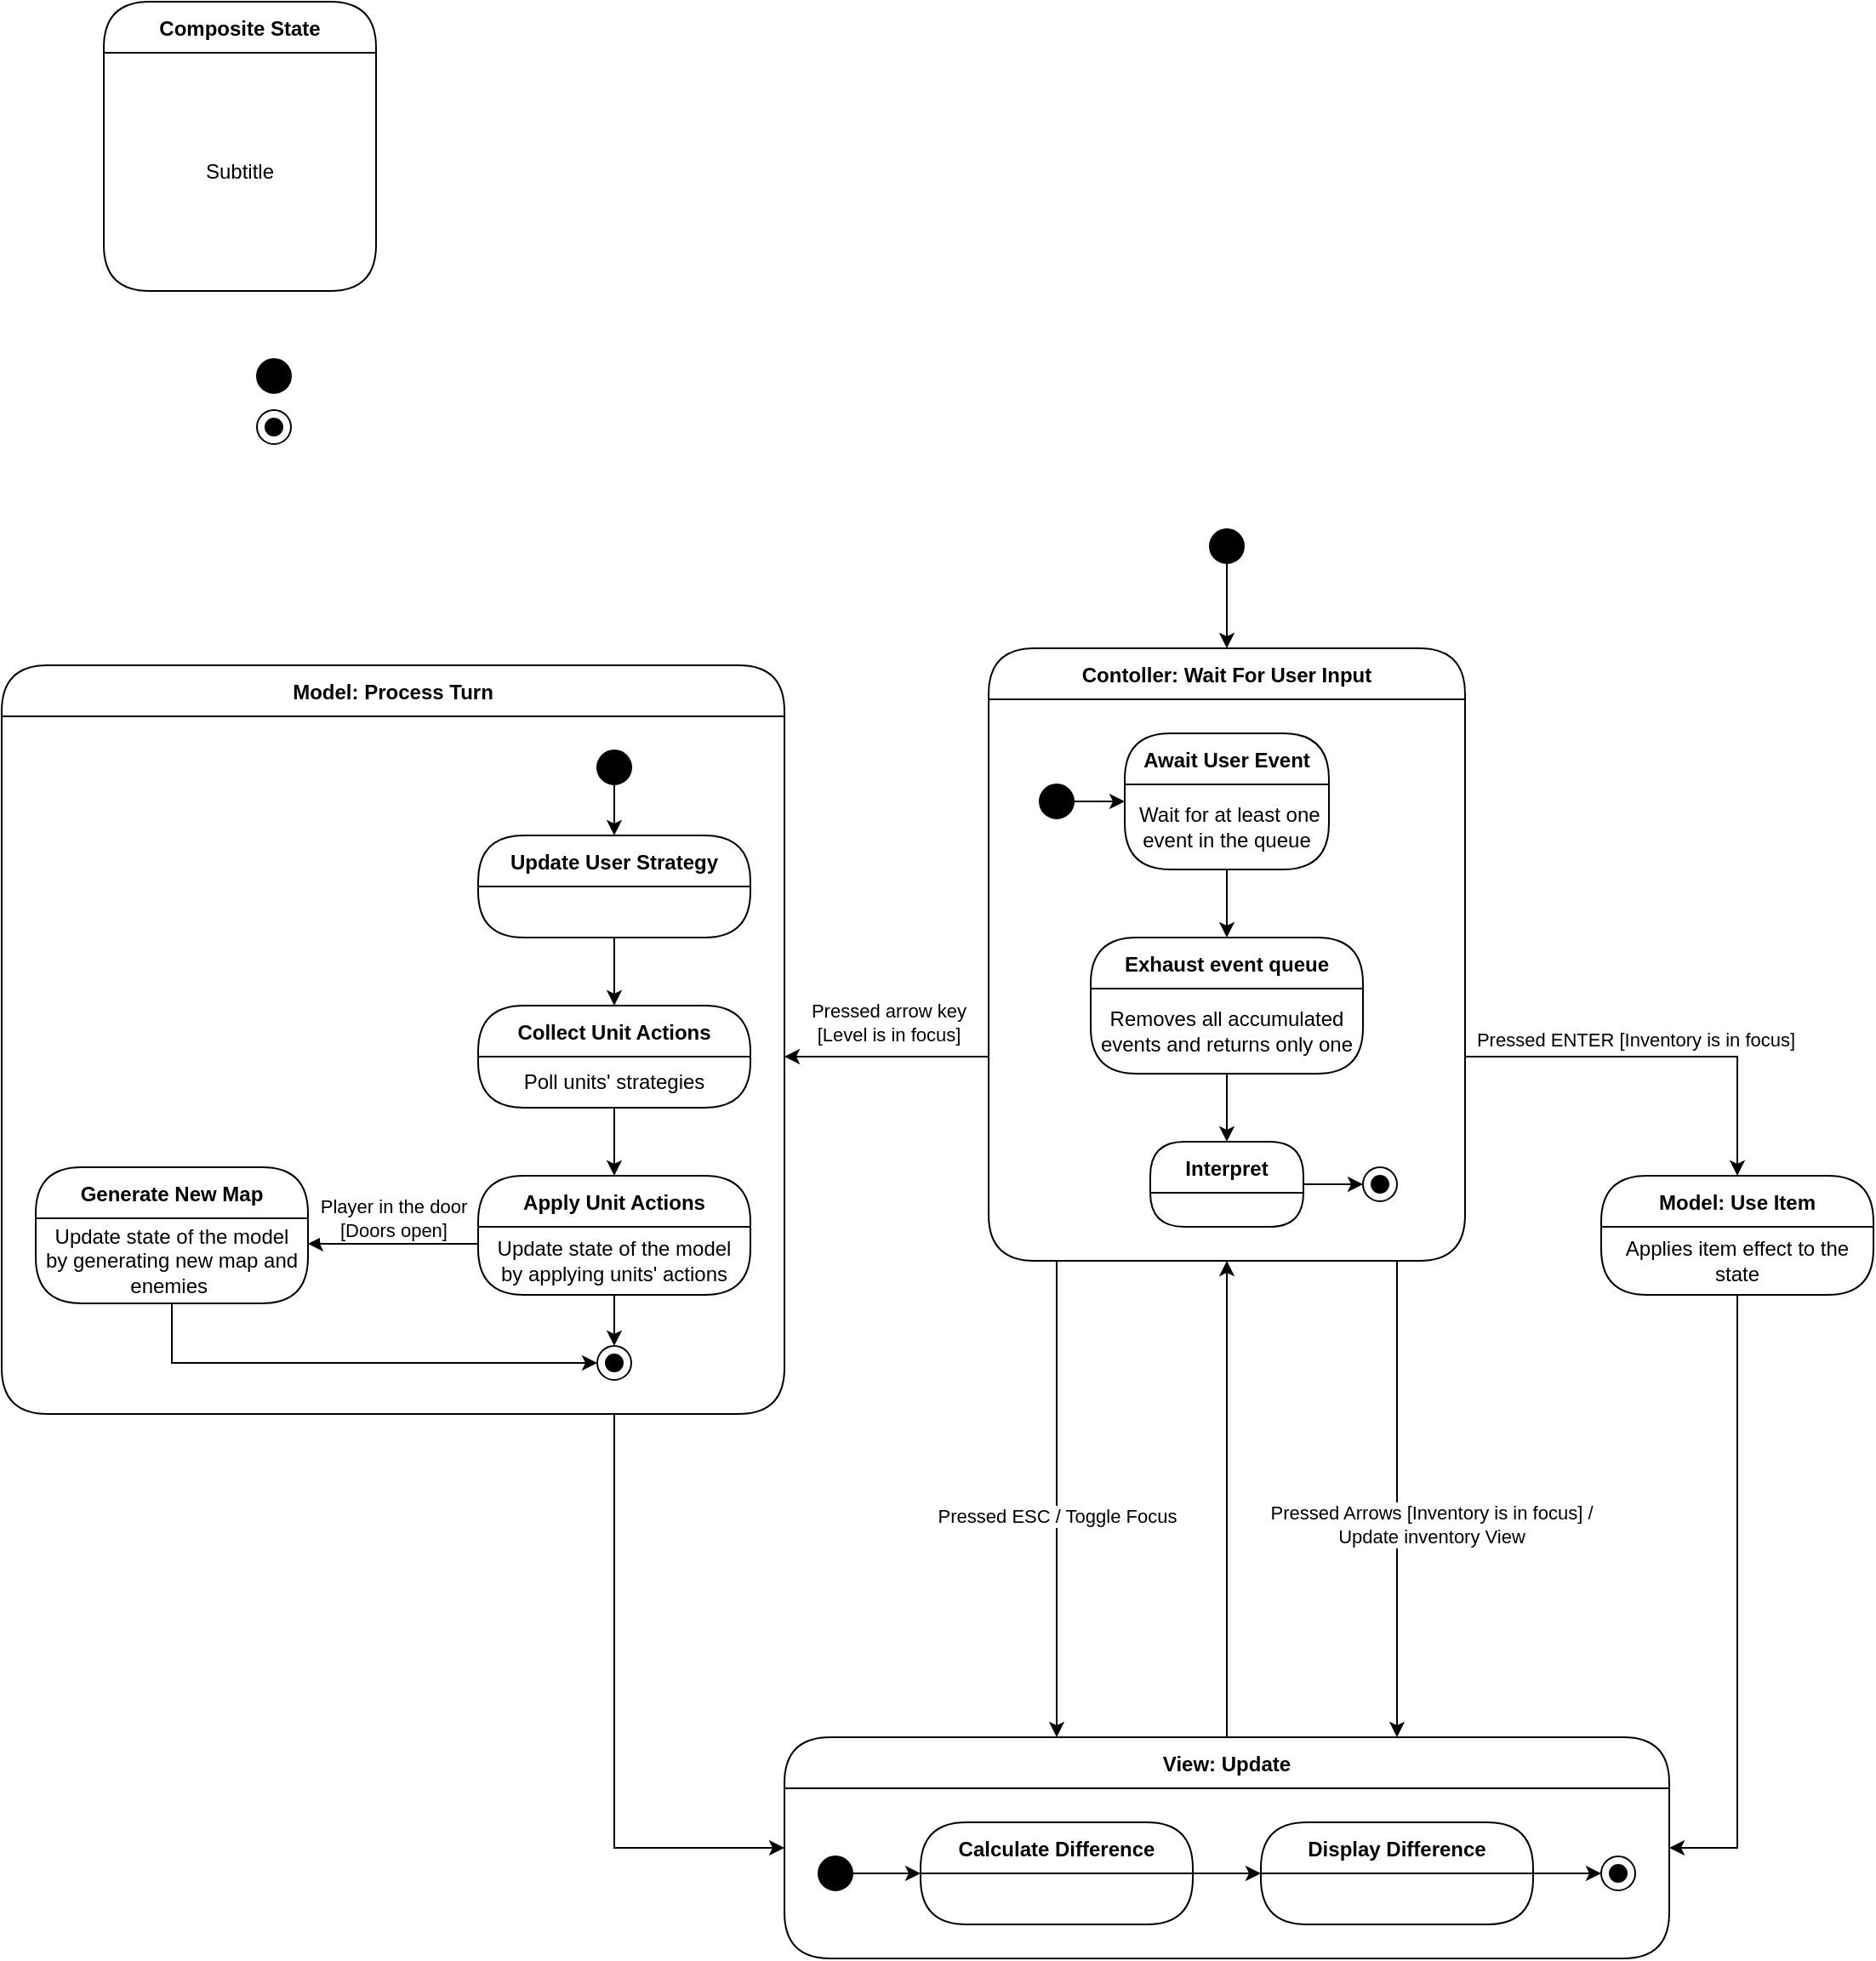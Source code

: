 <mxfile version="21.4.0" type="device">
  <diagram name="Page-1" id="9w3ssxjq3Kh23acpz0Gw">
    <mxGraphModel dx="3724" dy="2727" grid="1" gridSize="10" guides="1" tooltips="1" connect="1" arrows="1" fold="1" page="1" pageScale="1" pageWidth="850" pageHeight="1100" math="0" shadow="0">
      <root>
        <mxCell id="0" />
        <mxCell id="1" parent="0" />
        <mxCell id="SMP5WUyfU0Ec7UTwLO24-4" value="Composite State" style="swimlane;fontStyle=1;align=center;verticalAlign=middle;childLayout=stackLayout;horizontal=1;startSize=30;horizontalStack=0;resizeParent=0;resizeLast=1;container=0;collapsible=0;rounded=1;arcSize=30;swimlaneFillColor=none;dropTarget=0;" vertex="1" parent="1">
          <mxGeometry x="-240" y="-140" width="160" height="170" as="geometry" />
        </mxCell>
        <mxCell id="SMP5WUyfU0Ec7UTwLO24-5" value="Subtitle" style="text;html=1;align=center;verticalAlign=middle;spacingLeft=4;spacingRight=4;whiteSpace=wrap;overflow=hidden;rotatable=0;" vertex="1" parent="SMP5WUyfU0Ec7UTwLO24-4">
          <mxGeometry y="30" width="160" height="140" as="geometry" />
        </mxCell>
        <mxCell id="SMP5WUyfU0Ec7UTwLO24-20" value="" style="shape=ellipse;html=1;fillColor=strokeColor;fontSize=18;fontColor=#ffffff;" vertex="1" parent="1">
          <mxGeometry x="-150" y="70" width="20" height="20" as="geometry" />
        </mxCell>
        <mxCell id="SMP5WUyfU0Ec7UTwLO24-26" value="" style="shape=mxgraph.sysml.actFinal;html=1;verticalLabelPosition=bottom;labelBackgroundColor=#ffffff;verticalAlign=top;" vertex="1" parent="1">
          <mxGeometry x="-150" y="100" width="20" height="20" as="geometry" />
        </mxCell>
        <mxCell id="SMP5WUyfU0Ec7UTwLO24-34" style="edgeStyle=orthogonalEdgeStyle;rounded=0;orthogonalLoop=1;jettySize=auto;html=1;entryX=0.5;entryY=0;entryDx=0;entryDy=0;" edge="1" parent="1" source="SMP5WUyfU0Ec7UTwLO24-32" target="SMP5WUyfU0Ec7UTwLO24-10">
          <mxGeometry relative="1" as="geometry" />
        </mxCell>
        <mxCell id="SMP5WUyfU0Ec7UTwLO24-32" value="" style="shape=ellipse;html=1;fillColor=strokeColor;fontSize=18;fontColor=#ffffff;" vertex="1" parent="1">
          <mxGeometry x="410" y="170" width="20" height="20" as="geometry" />
        </mxCell>
        <mxCell id="SMP5WUyfU0Ec7UTwLO24-33" value="" style="group" vertex="1" connectable="0" parent="1">
          <mxGeometry x="280" y="240" width="280" height="360" as="geometry" />
        </mxCell>
        <mxCell id="SMP5WUyfU0Ec7UTwLO24-10" value="Contoller: Wait For User Input" style="swimlane;fontStyle=1;align=center;verticalAlign=middle;childLayout=stackLayout;horizontal=1;startSize=30;horizontalStack=0;resizeParent=0;resizeLast=1;container=0;collapsible=0;rounded=1;arcSize=30;swimlaneFillColor=none;dropTarget=0;" vertex="1" parent="SMP5WUyfU0Ec7UTwLO24-33">
          <mxGeometry width="280" height="360" as="geometry" />
        </mxCell>
        <mxCell id="SMP5WUyfU0Ec7UTwLO24-30" value="" style="group" vertex="1" connectable="0" parent="SMP5WUyfU0Ec7UTwLO24-33">
          <mxGeometry x="30" y="50" width="210" height="290" as="geometry" />
        </mxCell>
        <mxCell id="SMP5WUyfU0Ec7UTwLO24-12" value="Await User Event" style="swimlane;fontStyle=1;align=center;verticalAlign=middle;childLayout=stackLayout;horizontal=1;startSize=30;horizontalStack=0;resizeParent=0;resizeLast=1;container=0;collapsible=0;rounded=1;arcSize=30;swimlaneFillColor=none;dropTarget=0;" vertex="1" parent="SMP5WUyfU0Ec7UTwLO24-30">
          <mxGeometry x="50" width="120" height="80" as="geometry" />
        </mxCell>
        <mxCell id="SMP5WUyfU0Ec7UTwLO24-13" value="&amp;nbsp;Wait for at least one event in the queue" style="text;html=1;align=center;verticalAlign=middle;spacingLeft=4;spacingRight=4;whiteSpace=wrap;overflow=hidden;rotatable=0;" vertex="1" parent="SMP5WUyfU0Ec7UTwLO24-12">
          <mxGeometry y="30" width="120" height="50" as="geometry" />
        </mxCell>
        <mxCell id="SMP5WUyfU0Ec7UTwLO24-23" value="&amp;nbsp;Wait for at least one event in the queue" style="text;html=1;align=center;verticalAlign=middle;spacingLeft=4;spacingRight=4;whiteSpace=wrap;overflow=hidden;rotatable=0;" vertex="1" parent="SMP5WUyfU0Ec7UTwLO24-12">
          <mxGeometry y="80" width="120" as="geometry" />
        </mxCell>
        <mxCell id="SMP5WUyfU0Ec7UTwLO24-14" value="Exhaust event queue" style="swimlane;fontStyle=1;align=center;verticalAlign=middle;childLayout=stackLayout;horizontal=1;startSize=30;horizontalStack=0;resizeParent=0;resizeLast=1;container=0;collapsible=0;rounded=1;arcSize=30;swimlaneFillColor=none;dropTarget=0;" vertex="1" parent="SMP5WUyfU0Ec7UTwLO24-30">
          <mxGeometry x="30" y="120" width="160" height="80" as="geometry" />
        </mxCell>
        <mxCell id="SMP5WUyfU0Ec7UTwLO24-15" value="Removes all accumulated events and returns only one" style="text;html=1;align=center;verticalAlign=middle;spacingLeft=4;spacingRight=4;whiteSpace=wrap;overflow=hidden;rotatable=0;" vertex="1" parent="SMP5WUyfU0Ec7UTwLO24-14">
          <mxGeometry y="30" width="160" height="50" as="geometry" />
        </mxCell>
        <mxCell id="SMP5WUyfU0Ec7UTwLO24-24" style="edgeStyle=orthogonalEdgeStyle;rounded=0;orthogonalLoop=1;jettySize=auto;html=1;entryX=0.5;entryY=0;entryDx=0;entryDy=0;" edge="1" parent="SMP5WUyfU0Ec7UTwLO24-30" source="SMP5WUyfU0Ec7UTwLO24-12" target="SMP5WUyfU0Ec7UTwLO24-14">
          <mxGeometry relative="1" as="geometry" />
        </mxCell>
        <mxCell id="SMP5WUyfU0Ec7UTwLO24-17" value="Interpret" style="swimlane;fontStyle=1;align=center;verticalAlign=middle;childLayout=stackLayout;horizontal=1;startSize=30;horizontalStack=0;resizeParent=0;resizeLast=1;container=0;collapsible=0;rounded=1;arcSize=30;swimlaneFillColor=none;dropTarget=0;" vertex="1" parent="SMP5WUyfU0Ec7UTwLO24-30">
          <mxGeometry x="65" y="240" width="90" height="50" as="geometry" />
        </mxCell>
        <mxCell id="SMP5WUyfU0Ec7UTwLO24-22" style="edgeStyle=orthogonalEdgeStyle;rounded=0;orthogonalLoop=1;jettySize=auto;html=1;" edge="1" parent="SMP5WUyfU0Ec7UTwLO24-30" source="SMP5WUyfU0Ec7UTwLO24-21" target="SMP5WUyfU0Ec7UTwLO24-12">
          <mxGeometry relative="1" as="geometry" />
        </mxCell>
        <mxCell id="SMP5WUyfU0Ec7UTwLO24-21" value="" style="shape=ellipse;html=1;fillColor=strokeColor;fontSize=18;fontColor=#ffffff;" vertex="1" parent="SMP5WUyfU0Ec7UTwLO24-30">
          <mxGeometry y="30" width="20" height="20" as="geometry" />
        </mxCell>
        <mxCell id="SMP5WUyfU0Ec7UTwLO24-25" style="edgeStyle=orthogonalEdgeStyle;rounded=0;orthogonalLoop=1;jettySize=auto;html=1;entryX=0.5;entryY=0;entryDx=0;entryDy=0;" edge="1" parent="SMP5WUyfU0Ec7UTwLO24-30" source="SMP5WUyfU0Ec7UTwLO24-15" target="SMP5WUyfU0Ec7UTwLO24-17">
          <mxGeometry relative="1" as="geometry" />
        </mxCell>
        <mxCell id="SMP5WUyfU0Ec7UTwLO24-27" value="" style="shape=mxgraph.sysml.actFinal;html=1;verticalLabelPosition=bottom;labelBackgroundColor=#ffffff;verticalAlign=top;" vertex="1" parent="SMP5WUyfU0Ec7UTwLO24-30">
          <mxGeometry x="190" y="255" width="20" height="20" as="geometry" />
        </mxCell>
        <mxCell id="SMP5WUyfU0Ec7UTwLO24-29" style="edgeStyle=orthogonalEdgeStyle;rounded=0;orthogonalLoop=1;jettySize=auto;html=1;entryX=0;entryY=0.5;entryDx=0;entryDy=0;entryPerimeter=0;" edge="1" parent="SMP5WUyfU0Ec7UTwLO24-30" source="SMP5WUyfU0Ec7UTwLO24-17" target="SMP5WUyfU0Ec7UTwLO24-27">
          <mxGeometry relative="1" as="geometry" />
        </mxCell>
        <mxCell id="SMP5WUyfU0Ec7UTwLO24-47" value="" style="group" vertex="1" connectable="0" parent="1">
          <mxGeometry x="160" y="880" width="520" height="130" as="geometry" />
        </mxCell>
        <mxCell id="SMP5WUyfU0Ec7UTwLO24-70" style="edgeStyle=orthogonalEdgeStyle;rounded=0;orthogonalLoop=1;jettySize=auto;html=1;" edge="1" parent="SMP5WUyfU0Ec7UTwLO24-47" source="SMP5WUyfU0Ec7UTwLO24-35">
          <mxGeometry relative="1" as="geometry">
            <mxPoint x="260" y="-280" as="targetPoint" />
            <Array as="points">
              <mxPoint x="260" y="-280" />
            </Array>
          </mxGeometry>
        </mxCell>
        <mxCell id="SMP5WUyfU0Ec7UTwLO24-35" value="View: Update" style="swimlane;fontStyle=1;align=center;verticalAlign=middle;childLayout=stackLayout;horizontal=1;startSize=30;horizontalStack=0;resizeParent=0;resizeLast=1;container=0;collapsible=0;rounded=1;arcSize=30;swimlaneFillColor=none;dropTarget=0;" vertex="1" parent="SMP5WUyfU0Ec7UTwLO24-47">
          <mxGeometry width="520" height="130" as="geometry" />
        </mxCell>
        <mxCell id="SMP5WUyfU0Ec7UTwLO24-46" value="" style="group" vertex="1" connectable="0" parent="SMP5WUyfU0Ec7UTwLO24-47">
          <mxGeometry x="20" y="50" width="480" height="60" as="geometry" />
        </mxCell>
        <mxCell id="SMP5WUyfU0Ec7UTwLO24-37" value="" style="shape=ellipse;html=1;fillColor=strokeColor;fontSize=18;fontColor=#ffffff;" vertex="1" parent="SMP5WUyfU0Ec7UTwLO24-46">
          <mxGeometry y="20" width="20" height="20" as="geometry" />
        </mxCell>
        <mxCell id="SMP5WUyfU0Ec7UTwLO24-38" value="" style="shape=mxgraph.sysml.actFinal;html=1;verticalLabelPosition=bottom;labelBackgroundColor=#ffffff;verticalAlign=top;" vertex="1" parent="SMP5WUyfU0Ec7UTwLO24-46">
          <mxGeometry x="460" y="20" width="20" height="20" as="geometry" />
        </mxCell>
        <mxCell id="SMP5WUyfU0Ec7UTwLO24-39" value="Calculate Difference" style="swimlane;fontStyle=1;align=center;verticalAlign=middle;childLayout=stackLayout;horizontal=1;startSize=30;horizontalStack=0;resizeParent=0;resizeLast=1;container=0;collapsible=0;rounded=1;arcSize=30;swimlaneFillColor=none;dropTarget=0;" vertex="1" parent="SMP5WUyfU0Ec7UTwLO24-46">
          <mxGeometry x="60" width="160" height="60" as="geometry" />
        </mxCell>
        <mxCell id="SMP5WUyfU0Ec7UTwLO24-42" style="edgeStyle=orthogonalEdgeStyle;rounded=0;orthogonalLoop=1;jettySize=auto;html=1;" edge="1" parent="SMP5WUyfU0Ec7UTwLO24-46" source="SMP5WUyfU0Ec7UTwLO24-37" target="SMP5WUyfU0Ec7UTwLO24-39">
          <mxGeometry relative="1" as="geometry" />
        </mxCell>
        <mxCell id="SMP5WUyfU0Ec7UTwLO24-45" style="edgeStyle=orthogonalEdgeStyle;rounded=0;orthogonalLoop=1;jettySize=auto;html=1;entryX=0;entryY=0.5;entryDx=0;entryDy=0;entryPerimeter=0;" edge="1" parent="SMP5WUyfU0Ec7UTwLO24-46" source="SMP5WUyfU0Ec7UTwLO24-41" target="SMP5WUyfU0Ec7UTwLO24-38">
          <mxGeometry relative="1" as="geometry" />
        </mxCell>
        <mxCell id="SMP5WUyfU0Ec7UTwLO24-41" value="Display Difference" style="swimlane;fontStyle=1;align=center;verticalAlign=middle;childLayout=stackLayout;horizontal=1;startSize=30;horizontalStack=0;resizeParent=0;resizeLast=1;container=0;collapsible=0;rounded=1;arcSize=30;swimlaneFillColor=none;dropTarget=0;" vertex="1" parent="SMP5WUyfU0Ec7UTwLO24-46">
          <mxGeometry x="260" width="160" height="60" as="geometry" />
        </mxCell>
        <mxCell id="SMP5WUyfU0Ec7UTwLO24-43" style="edgeStyle=orthogonalEdgeStyle;rounded=0;orthogonalLoop=1;jettySize=auto;html=1;" edge="1" parent="SMP5WUyfU0Ec7UTwLO24-46" source="SMP5WUyfU0Ec7UTwLO24-39" target="SMP5WUyfU0Ec7UTwLO24-41">
          <mxGeometry relative="1" as="geometry" />
        </mxCell>
        <mxCell id="SMP5WUyfU0Ec7UTwLO24-65" value="Model: Use Item" style="swimlane;fontStyle=1;align=center;verticalAlign=middle;childLayout=stackLayout;horizontal=1;startSize=30;horizontalStack=0;resizeParent=0;resizeLast=1;container=0;collapsible=0;rounded=1;arcSize=30;swimlaneFillColor=none;dropTarget=0;" vertex="1" parent="1">
          <mxGeometry x="640" y="550" width="160" height="70" as="geometry" />
        </mxCell>
        <mxCell id="SMP5WUyfU0Ec7UTwLO24-66" value="Applies item effect to the state" style="text;html=1;align=center;verticalAlign=middle;spacingLeft=4;spacingRight=4;whiteSpace=wrap;overflow=hidden;rotatable=0;" vertex="1" parent="SMP5WUyfU0Ec7UTwLO24-65">
          <mxGeometry y="30" width="160" height="40" as="geometry" />
        </mxCell>
        <mxCell id="SMP5WUyfU0Ec7UTwLO24-67" style="edgeStyle=orthogonalEdgeStyle;rounded=0;orthogonalLoop=1;jettySize=auto;html=1;" edge="1" parent="1" source="SMP5WUyfU0Ec7UTwLO24-10">
          <mxGeometry relative="1" as="geometry">
            <mxPoint x="160" y="480" as="targetPoint" />
            <Array as="points">
              <mxPoint x="180" y="480" />
              <mxPoint x="180" y="480" />
            </Array>
          </mxGeometry>
        </mxCell>
        <mxCell id="SMP5WUyfU0Ec7UTwLO24-72" value="Pressed arrow key&lt;br&gt;[Level is in focus]" style="edgeLabel;html=1;align=center;verticalAlign=middle;resizable=0;points=[];" vertex="1" connectable="0" parent="SMP5WUyfU0Ec7UTwLO24-67">
          <mxGeometry x="0.257" y="-1" relative="1" as="geometry">
            <mxPoint x="16" y="-19" as="offset" />
          </mxGeometry>
        </mxCell>
        <mxCell id="SMP5WUyfU0Ec7UTwLO24-68" style="edgeStyle=orthogonalEdgeStyle;rounded=0;orthogonalLoop=1;jettySize=auto;html=1;" edge="1" parent="1" source="SMP5WUyfU0Ec7UTwLO24-10" target="SMP5WUyfU0Ec7UTwLO24-65">
          <mxGeometry relative="1" as="geometry">
            <Array as="points">
              <mxPoint x="720" y="480" />
            </Array>
          </mxGeometry>
        </mxCell>
        <mxCell id="SMP5WUyfU0Ec7UTwLO24-73" value="Pressed ENTER [Inventory is in focus]" style="edgeLabel;html=1;align=center;verticalAlign=middle;resizable=0;points=[];" vertex="1" connectable="0" parent="SMP5WUyfU0Ec7UTwLO24-68">
          <mxGeometry x="-0.228" y="2" relative="1" as="geometry">
            <mxPoint x="11" y="-8" as="offset" />
          </mxGeometry>
        </mxCell>
        <mxCell id="SMP5WUyfU0Ec7UTwLO24-71" style="edgeStyle=orthogonalEdgeStyle;rounded=0;orthogonalLoop=1;jettySize=auto;html=1;entryX=0;entryY=0.5;entryDx=0;entryDy=0;" edge="1" parent="1" target="SMP5WUyfU0Ec7UTwLO24-35">
          <mxGeometry relative="1" as="geometry">
            <mxPoint x="140" y="950" as="targetPoint" />
            <mxPoint x="60" y="690" as="sourcePoint" />
            <Array as="points">
              <mxPoint x="60" y="945" />
            </Array>
          </mxGeometry>
        </mxCell>
        <mxCell id="SMP5WUyfU0Ec7UTwLO24-74" style="edgeStyle=orthogonalEdgeStyle;rounded=0;orthogonalLoop=1;jettySize=auto;html=1;" edge="1" parent="1" source="SMP5WUyfU0Ec7UTwLO24-10" target="SMP5WUyfU0Ec7UTwLO24-35">
          <mxGeometry relative="1" as="geometry">
            <Array as="points">
              <mxPoint x="320" y="740" />
              <mxPoint x="320" y="740" />
            </Array>
          </mxGeometry>
        </mxCell>
        <mxCell id="SMP5WUyfU0Ec7UTwLO24-76" value="Pressed ESC / Toggle Focus" style="edgeLabel;html=1;align=center;verticalAlign=middle;resizable=0;points=[];" vertex="1" connectable="0" parent="SMP5WUyfU0Ec7UTwLO24-74">
          <mxGeometry x="-0.068" y="1" relative="1" as="geometry">
            <mxPoint x="-1" y="19" as="offset" />
          </mxGeometry>
        </mxCell>
        <mxCell id="SMP5WUyfU0Ec7UTwLO24-75" style="edgeStyle=orthogonalEdgeStyle;rounded=0;orthogonalLoop=1;jettySize=auto;html=1;entryX=1;entryY=0.5;entryDx=0;entryDy=0;" edge="1" parent="1" source="SMP5WUyfU0Ec7UTwLO24-66" target="SMP5WUyfU0Ec7UTwLO24-35">
          <mxGeometry relative="1" as="geometry" />
        </mxCell>
        <mxCell id="SMP5WUyfU0Ec7UTwLO24-77" style="edgeStyle=orthogonalEdgeStyle;rounded=0;orthogonalLoop=1;jettySize=auto;html=1;" edge="1" parent="1" source="SMP5WUyfU0Ec7UTwLO24-10" target="SMP5WUyfU0Ec7UTwLO24-35">
          <mxGeometry relative="1" as="geometry">
            <Array as="points">
              <mxPoint x="520" y="740" />
              <mxPoint x="520" y="740" />
            </Array>
          </mxGeometry>
        </mxCell>
        <mxCell id="SMP5WUyfU0Ec7UTwLO24-79" value="Pressed Arrows [Inventory is in focus] /&lt;br&gt;Update inventory View" style="edgeLabel;html=1;align=center;verticalAlign=middle;resizable=0;points=[];" vertex="1" connectable="0" parent="SMP5WUyfU0Ec7UTwLO24-77">
          <mxGeometry x="0.105" y="1" relative="1" as="geometry">
            <mxPoint x="19" as="offset" />
          </mxGeometry>
        </mxCell>
        <mxCell id="SMP5WUyfU0Ec7UTwLO24-48" value="Model: Process Turn" style="swimlane;fontStyle=1;align=center;verticalAlign=middle;childLayout=stackLayout;horizontal=1;startSize=30;horizontalStack=0;resizeParent=0;resizeLast=1;container=0;collapsible=0;rounded=1;arcSize=30;swimlaneFillColor=none;dropTarget=0;" vertex="1" parent="1">
          <mxGeometry x="-300" y="250" width="460" height="440" as="geometry" />
        </mxCell>
        <mxCell id="SMP5WUyfU0Ec7UTwLO24-50" value="" style="shape=ellipse;html=1;fillColor=strokeColor;fontSize=18;fontColor=#ffffff;" vertex="1" parent="1">
          <mxGeometry x="50" y="300" width="20" height="20" as="geometry" />
        </mxCell>
        <mxCell id="SMP5WUyfU0Ec7UTwLO24-51" value="" style="shape=mxgraph.sysml.actFinal;html=1;verticalLabelPosition=bottom;labelBackgroundColor=#ffffff;verticalAlign=top;" vertex="1" parent="1">
          <mxGeometry x="50" y="650" width="20" height="20" as="geometry" />
        </mxCell>
        <mxCell id="SMP5WUyfU0Ec7UTwLO24-52" value="Update User Strategy" style="swimlane;fontStyle=1;align=center;verticalAlign=middle;childLayout=stackLayout;horizontal=1;startSize=30;horizontalStack=0;resizeParent=0;resizeLast=1;container=0;collapsible=0;rounded=1;arcSize=30;swimlaneFillColor=none;dropTarget=0;" vertex="1" parent="1">
          <mxGeometry x="-20" y="350" width="160" height="60" as="geometry" />
        </mxCell>
        <mxCell id="SMP5WUyfU0Ec7UTwLO24-60" style="edgeStyle=orthogonalEdgeStyle;rounded=0;orthogonalLoop=1;jettySize=auto;html=1;" edge="1" parent="1" source="SMP5WUyfU0Ec7UTwLO24-50" target="SMP5WUyfU0Ec7UTwLO24-52">
          <mxGeometry relative="1" as="geometry" />
        </mxCell>
        <mxCell id="SMP5WUyfU0Ec7UTwLO24-56" value="Collect Unit Actions" style="swimlane;fontStyle=1;align=center;verticalAlign=middle;childLayout=stackLayout;horizontal=1;startSize=30;horizontalStack=0;resizeParent=0;resizeLast=1;container=0;collapsible=0;rounded=1;arcSize=30;swimlaneFillColor=none;dropTarget=0;" vertex="1" parent="1">
          <mxGeometry x="-20" y="450" width="160" height="60" as="geometry" />
        </mxCell>
        <mxCell id="SMP5WUyfU0Ec7UTwLO24-57" value="Poll units&#39; strategies" style="text;html=1;align=center;verticalAlign=middle;spacingLeft=4;spacingRight=4;whiteSpace=wrap;overflow=hidden;rotatable=0;" vertex="1" parent="SMP5WUyfU0Ec7UTwLO24-56">
          <mxGeometry y="30" width="160" height="30" as="geometry" />
        </mxCell>
        <mxCell id="SMP5WUyfU0Ec7UTwLO24-62" style="edgeStyle=orthogonalEdgeStyle;rounded=0;orthogonalLoop=1;jettySize=auto;html=1;" edge="1" parent="1" source="SMP5WUyfU0Ec7UTwLO24-52" target="SMP5WUyfU0Ec7UTwLO24-56">
          <mxGeometry relative="1" as="geometry" />
        </mxCell>
        <mxCell id="SMP5WUyfU0Ec7UTwLO24-58" value="Apply Unit Actions" style="swimlane;fontStyle=1;align=center;verticalAlign=middle;childLayout=stackLayout;horizontal=1;startSize=30;horizontalStack=0;resizeParent=0;resizeLast=1;container=0;collapsible=0;rounded=1;arcSize=30;swimlaneFillColor=none;dropTarget=0;" vertex="1" parent="1">
          <mxGeometry x="-20" y="550" width="160" height="70" as="geometry" />
        </mxCell>
        <mxCell id="SMP5WUyfU0Ec7UTwLO24-59" value="Update state of the model by applying units&#39; actions" style="text;html=1;align=center;verticalAlign=middle;spacingLeft=4;spacingRight=4;whiteSpace=wrap;overflow=hidden;rotatable=0;" vertex="1" parent="SMP5WUyfU0Ec7UTwLO24-58">
          <mxGeometry y="30" width="160" height="40" as="geometry" />
        </mxCell>
        <mxCell id="SMP5WUyfU0Ec7UTwLO24-63" style="edgeStyle=orthogonalEdgeStyle;rounded=0;orthogonalLoop=1;jettySize=auto;html=1;" edge="1" parent="1" source="SMP5WUyfU0Ec7UTwLO24-56" target="SMP5WUyfU0Ec7UTwLO24-58">
          <mxGeometry relative="1" as="geometry" />
        </mxCell>
        <mxCell id="SMP5WUyfU0Ec7UTwLO24-61" style="edgeStyle=orthogonalEdgeStyle;rounded=0;orthogonalLoop=1;jettySize=auto;html=1;entryX=0.5;entryY=0;entryDx=0;entryDy=0;entryPerimeter=0;" edge="1" parent="1" source="SMP5WUyfU0Ec7UTwLO24-59" target="SMP5WUyfU0Ec7UTwLO24-51">
          <mxGeometry relative="1" as="geometry" />
        </mxCell>
        <mxCell id="SMP5WUyfU0Ec7UTwLO24-81" value="Generate New Map" style="swimlane;fontStyle=1;align=center;verticalAlign=middle;childLayout=stackLayout;horizontal=1;startSize=30;horizontalStack=0;resizeParent=0;resizeLast=1;container=0;collapsible=0;rounded=1;arcSize=30;swimlaneFillColor=none;dropTarget=0;" vertex="1" parent="1">
          <mxGeometry x="-280" y="545" width="160" height="80" as="geometry" />
        </mxCell>
        <mxCell id="SMP5WUyfU0Ec7UTwLO24-82" value="Update state of the model by generating new map and enemies&amp;nbsp;" style="text;html=1;align=center;verticalAlign=middle;spacingLeft=4;spacingRight=4;whiteSpace=wrap;overflow=hidden;rotatable=0;" vertex="1" parent="SMP5WUyfU0Ec7UTwLO24-81">
          <mxGeometry y="30" width="160" height="50" as="geometry" />
        </mxCell>
        <mxCell id="SMP5WUyfU0Ec7UTwLO24-83" style="edgeStyle=orthogonalEdgeStyle;rounded=0;orthogonalLoop=1;jettySize=auto;html=1;" edge="1" parent="1" source="SMP5WUyfU0Ec7UTwLO24-59" target="SMP5WUyfU0Ec7UTwLO24-82">
          <mxGeometry relative="1" as="geometry">
            <Array as="points">
              <mxPoint x="-60" y="590" />
              <mxPoint x="-60" y="590" />
            </Array>
          </mxGeometry>
        </mxCell>
        <mxCell id="SMP5WUyfU0Ec7UTwLO24-84" value="Player in the door&lt;br&gt;[Doors open]" style="edgeLabel;html=1;align=center;verticalAlign=middle;resizable=0;points=[];" vertex="1" connectable="0" parent="SMP5WUyfU0Ec7UTwLO24-83">
          <mxGeometry x="0.186" y="-2" relative="1" as="geometry">
            <mxPoint x="9" y="-13" as="offset" />
          </mxGeometry>
        </mxCell>
        <mxCell id="SMP5WUyfU0Ec7UTwLO24-86" style="edgeStyle=orthogonalEdgeStyle;rounded=0;orthogonalLoop=1;jettySize=auto;html=1;" edge="1" parent="1" source="SMP5WUyfU0Ec7UTwLO24-82" target="SMP5WUyfU0Ec7UTwLO24-51">
          <mxGeometry relative="1" as="geometry">
            <Array as="points">
              <mxPoint x="-200" y="660" />
            </Array>
          </mxGeometry>
        </mxCell>
      </root>
    </mxGraphModel>
  </diagram>
</mxfile>
